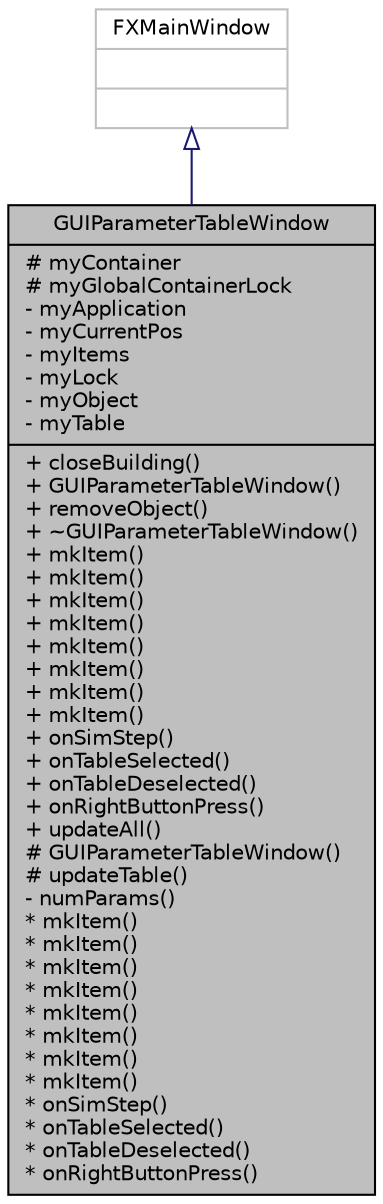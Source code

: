 digraph "GUIParameterTableWindow"
{
  edge [fontname="Helvetica",fontsize="10",labelfontname="Helvetica",labelfontsize="10"];
  node [fontname="Helvetica",fontsize="10",shape=record];
  Node0 [label="{GUIParameterTableWindow\n|# myContainer\l# myGlobalContainerLock\l- myApplication\l- myCurrentPos\l- myItems\l- myLock\l- myObject\l- myTable\l|+ closeBuilding()\l+ GUIParameterTableWindow()\l+ removeObject()\l+ ~GUIParameterTableWindow()\l+ mkItem()\l+ mkItem()\l+ mkItem()\l+ mkItem()\l+ mkItem()\l+ mkItem()\l+ mkItem()\l+ mkItem()\l+ onSimStep()\l+ onTableSelected()\l+ onTableDeselected()\l+ onRightButtonPress()\l+ updateAll()\l# GUIParameterTableWindow()\l# updateTable()\l- numParams()\l* mkItem()\l* mkItem()\l* mkItem()\l* mkItem()\l* mkItem()\l* mkItem()\l* mkItem()\l* mkItem()\l* onSimStep()\l* onTableSelected()\l* onTableDeselected()\l* onRightButtonPress()\l}",height=0.2,width=0.4,color="black", fillcolor="grey75", style="filled", fontcolor="black"];
  Node1 -> Node0 [dir="back",color="midnightblue",fontsize="10",style="solid",arrowtail="onormal",fontname="Helvetica"];
  Node1 [label="{FXMainWindow\n||}",height=0.2,width=0.4,color="grey75", fillcolor="white", style="filled"];
}
